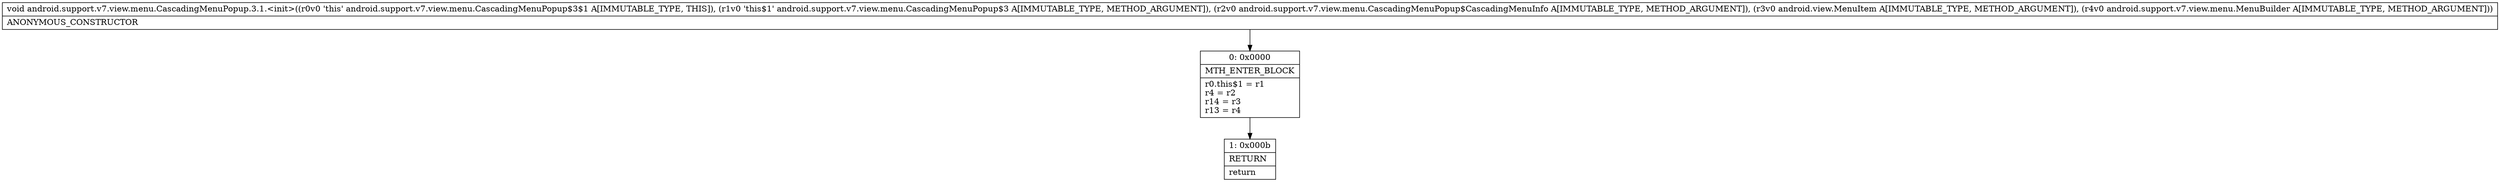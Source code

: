 digraph "CFG forandroid.support.v7.view.menu.CascadingMenuPopup.3.1.\<init\>(Landroid\/support\/v7\/view\/menu\/CascadingMenuPopup$3;Landroid\/support\/v7\/view\/menu\/CascadingMenuPopup$CascadingMenuInfo;Landroid\/view\/MenuItem;Landroid\/support\/v7\/view\/menu\/MenuBuilder;)V" {
Node_0 [shape=record,label="{0\:\ 0x0000|MTH_ENTER_BLOCK\l|r0.this$1 = r1\lr4 = r2\lr14 = r3\lr13 = r4\l}"];
Node_1 [shape=record,label="{1\:\ 0x000b|RETURN\l|return\l}"];
MethodNode[shape=record,label="{void android.support.v7.view.menu.CascadingMenuPopup.3.1.\<init\>((r0v0 'this' android.support.v7.view.menu.CascadingMenuPopup$3$1 A[IMMUTABLE_TYPE, THIS]), (r1v0 'this$1' android.support.v7.view.menu.CascadingMenuPopup$3 A[IMMUTABLE_TYPE, METHOD_ARGUMENT]), (r2v0 android.support.v7.view.menu.CascadingMenuPopup$CascadingMenuInfo A[IMMUTABLE_TYPE, METHOD_ARGUMENT]), (r3v0 android.view.MenuItem A[IMMUTABLE_TYPE, METHOD_ARGUMENT]), (r4v0 android.support.v7.view.menu.MenuBuilder A[IMMUTABLE_TYPE, METHOD_ARGUMENT]))  | ANONYMOUS_CONSTRUCTOR\l}"];
MethodNode -> Node_0;
Node_0 -> Node_1;
}

